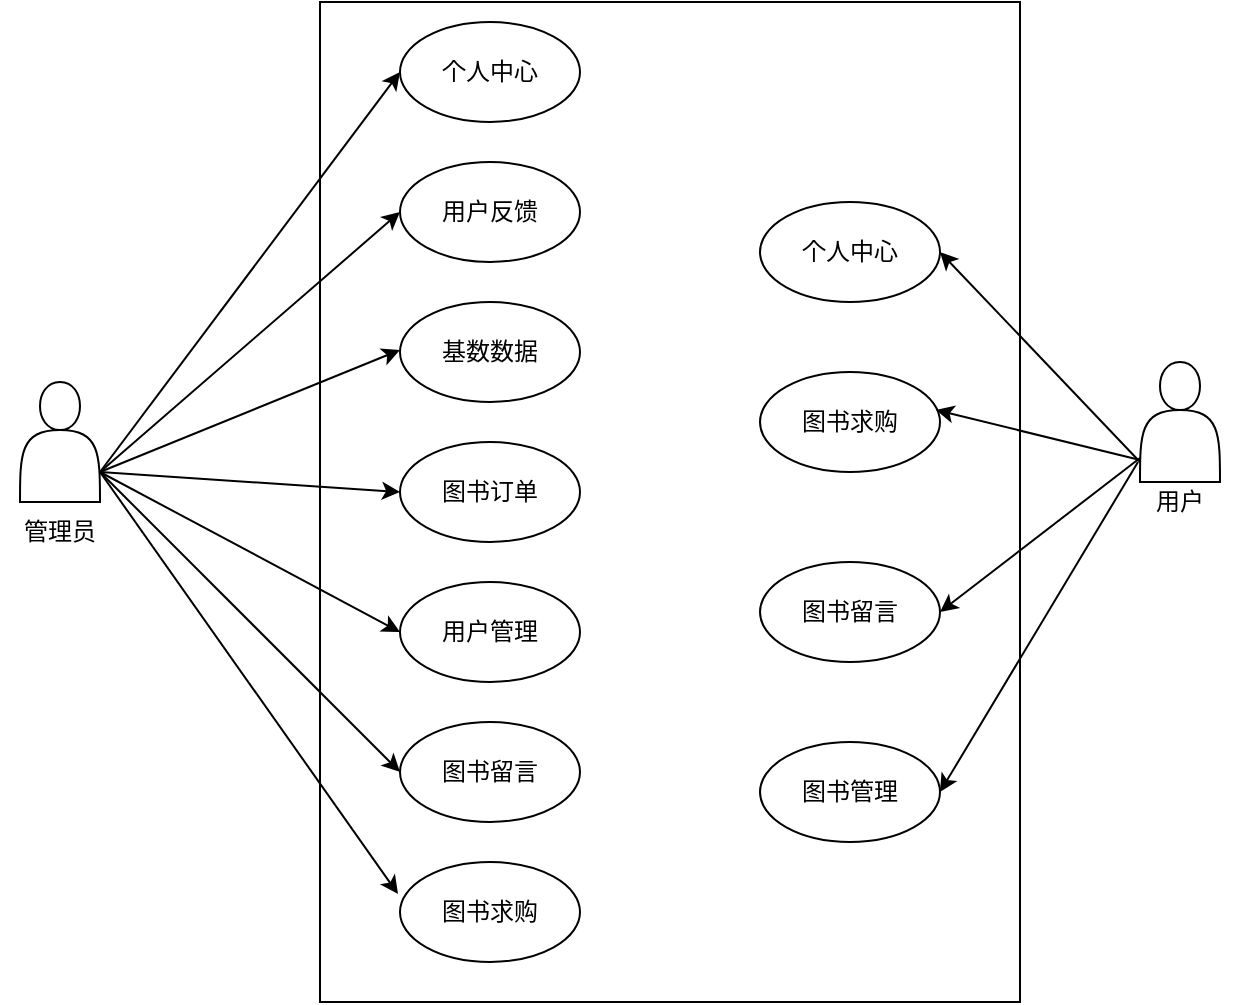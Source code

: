 <mxfile version="26.0.9">
  <diagram name="第 1 页" id="RY9VuhCQBu3e3PKlI8nn">
    <mxGraphModel dx="880" dy="468" grid="1" gridSize="10" guides="1" tooltips="1" connect="1" arrows="1" fold="1" page="1" pageScale="1" pageWidth="827" pageHeight="1169" math="0" shadow="0">
      <root>
        <mxCell id="0" />
        <mxCell id="1" parent="0" />
        <mxCell id="oAwJIYZqnAKYbgzXVkFr-1" value="" style="rounded=0;whiteSpace=wrap;html=1;" vertex="1" parent="1">
          <mxGeometry x="270" y="60" width="350" height="500" as="geometry" />
        </mxCell>
        <mxCell id="oAwJIYZqnAKYbgzXVkFr-2" value="个人中心" style="ellipse;whiteSpace=wrap;html=1;" vertex="1" parent="1">
          <mxGeometry x="310" y="70" width="90" height="50" as="geometry" />
        </mxCell>
        <mxCell id="oAwJIYZqnAKYbgzXVkFr-3" value="用户反馈" style="ellipse;whiteSpace=wrap;html=1;" vertex="1" parent="1">
          <mxGeometry x="310" y="140" width="90" height="50" as="geometry" />
        </mxCell>
        <mxCell id="oAwJIYZqnAKYbgzXVkFr-4" value="基数数据" style="ellipse;whiteSpace=wrap;html=1;" vertex="1" parent="1">
          <mxGeometry x="310" y="210" width="90" height="50" as="geometry" />
        </mxCell>
        <mxCell id="oAwJIYZqnAKYbgzXVkFr-5" value="图书订单" style="ellipse;whiteSpace=wrap;html=1;" vertex="1" parent="1">
          <mxGeometry x="310" y="280" width="90" height="50" as="geometry" />
        </mxCell>
        <mxCell id="oAwJIYZqnAKYbgzXVkFr-6" value="用户管理" style="ellipse;whiteSpace=wrap;html=1;" vertex="1" parent="1">
          <mxGeometry x="310" y="350" width="90" height="50" as="geometry" />
        </mxCell>
        <mxCell id="oAwJIYZqnAKYbgzXVkFr-7" value="图书留言" style="ellipse;whiteSpace=wrap;html=1;" vertex="1" parent="1">
          <mxGeometry x="310" y="420" width="90" height="50" as="geometry" />
        </mxCell>
        <mxCell id="oAwJIYZqnAKYbgzXVkFr-8" value="图书求购" style="ellipse;whiteSpace=wrap;html=1;" vertex="1" parent="1">
          <mxGeometry x="310" y="490" width="90" height="50" as="geometry" />
        </mxCell>
        <mxCell id="oAwJIYZqnAKYbgzXVkFr-10" style="rounded=0;orthogonalLoop=1;jettySize=auto;html=1;entryX=0;entryY=0.5;entryDx=0;entryDy=0;exitX=1;exitY=0.75;exitDx=0;exitDy=0;" edge="1" parent="1" source="oAwJIYZqnAKYbgzXVkFr-15" target="oAwJIYZqnAKYbgzXVkFr-2">
          <mxGeometry relative="1" as="geometry">
            <mxPoint x="150" y="255" as="sourcePoint" />
          </mxGeometry>
        </mxCell>
        <mxCell id="oAwJIYZqnAKYbgzXVkFr-11" style="rounded=0;orthogonalLoop=1;jettySize=auto;html=1;entryX=0;entryY=0.5;entryDx=0;entryDy=0;exitX=1;exitY=0.75;exitDx=0;exitDy=0;" edge="1" parent="1" source="oAwJIYZqnAKYbgzXVkFr-15" target="oAwJIYZqnAKYbgzXVkFr-3">
          <mxGeometry relative="1" as="geometry">
            <mxPoint x="150" y="261" as="sourcePoint" />
            <mxPoint x="320" y="105" as="targetPoint" />
          </mxGeometry>
        </mxCell>
        <mxCell id="oAwJIYZqnAKYbgzXVkFr-12" style="rounded=0;orthogonalLoop=1;jettySize=auto;html=1;entryX=0;entryY=0.5;entryDx=0;entryDy=0;exitX=1;exitY=0.75;exitDx=0;exitDy=0;" edge="1" parent="1" source="oAwJIYZqnAKYbgzXVkFr-15">
          <mxGeometry relative="1" as="geometry">
            <mxPoint x="150" y="260" as="sourcePoint" />
            <mxPoint x="310" y="234" as="targetPoint" />
          </mxGeometry>
        </mxCell>
        <mxCell id="oAwJIYZqnAKYbgzXVkFr-15" value="" style="shape=actor;whiteSpace=wrap;html=1;" vertex="1" parent="1">
          <mxGeometry x="120" y="250" width="40" height="60" as="geometry" />
        </mxCell>
        <mxCell id="oAwJIYZqnAKYbgzXVkFr-16" value="管理员" style="text;html=1;align=center;verticalAlign=middle;whiteSpace=wrap;rounded=0;" vertex="1" parent="1">
          <mxGeometry x="110" y="310" width="60" height="30" as="geometry" />
        </mxCell>
        <mxCell id="oAwJIYZqnAKYbgzXVkFr-18" style="rounded=0;orthogonalLoop=1;jettySize=auto;html=1;entryX=0;entryY=0.5;entryDx=0;entryDy=0;exitX=1;exitY=0.75;exitDx=0;exitDy=0;" edge="1" parent="1" source="oAwJIYZqnAKYbgzXVkFr-15" target="oAwJIYZqnAKYbgzXVkFr-5">
          <mxGeometry relative="1" as="geometry">
            <mxPoint x="160" y="270" as="sourcePoint" />
            <mxPoint x="320" y="244" as="targetPoint" />
          </mxGeometry>
        </mxCell>
        <mxCell id="oAwJIYZqnAKYbgzXVkFr-19" style="rounded=0;orthogonalLoop=1;jettySize=auto;html=1;entryX=0;entryY=0.5;entryDx=0;entryDy=0;exitX=1;exitY=0.75;exitDx=0;exitDy=0;" edge="1" parent="1" source="oAwJIYZqnAKYbgzXVkFr-15" target="oAwJIYZqnAKYbgzXVkFr-6">
          <mxGeometry relative="1" as="geometry">
            <mxPoint x="150" y="305" as="sourcePoint" />
            <mxPoint x="320" y="315" as="targetPoint" />
          </mxGeometry>
        </mxCell>
        <mxCell id="oAwJIYZqnAKYbgzXVkFr-20" style="rounded=0;orthogonalLoop=1;jettySize=auto;html=1;exitX=1;exitY=0.75;exitDx=0;exitDy=0;entryX=0;entryY=0.5;entryDx=0;entryDy=0;" edge="1" parent="1" source="oAwJIYZqnAKYbgzXVkFr-15" target="oAwJIYZqnAKYbgzXVkFr-7">
          <mxGeometry relative="1" as="geometry">
            <mxPoint x="160" y="315" as="sourcePoint" />
            <mxPoint x="320" y="385" as="targetPoint" />
          </mxGeometry>
        </mxCell>
        <mxCell id="oAwJIYZqnAKYbgzXVkFr-21" style="rounded=0;orthogonalLoop=1;jettySize=auto;html=1;exitX=1;exitY=0.75;exitDx=0;exitDy=0;entryX=-0.011;entryY=0.32;entryDx=0;entryDy=0;entryPerimeter=0;" edge="1" parent="1" source="oAwJIYZqnAKYbgzXVkFr-15" target="oAwJIYZqnAKYbgzXVkFr-8">
          <mxGeometry relative="1" as="geometry">
            <mxPoint x="170" y="325" as="sourcePoint" />
            <mxPoint x="320" y="455" as="targetPoint" />
          </mxGeometry>
        </mxCell>
        <mxCell id="oAwJIYZqnAKYbgzXVkFr-22" value="" style="shape=actor;whiteSpace=wrap;html=1;" vertex="1" parent="1">
          <mxGeometry x="680" y="240" width="40" height="60" as="geometry" />
        </mxCell>
        <mxCell id="oAwJIYZqnAKYbgzXVkFr-23" value="用户" style="text;html=1;align=center;verticalAlign=middle;whiteSpace=wrap;rounded=0;" vertex="1" parent="1">
          <mxGeometry x="670" y="295" width="60" height="30" as="geometry" />
        </mxCell>
        <mxCell id="oAwJIYZqnAKYbgzXVkFr-24" value="个人中心" style="ellipse;whiteSpace=wrap;html=1;" vertex="1" parent="1">
          <mxGeometry x="490" y="160" width="90" height="50" as="geometry" />
        </mxCell>
        <mxCell id="oAwJIYZqnAKYbgzXVkFr-25" value="图书求购" style="ellipse;whiteSpace=wrap;html=1;" vertex="1" parent="1">
          <mxGeometry x="490" y="245" width="90" height="50" as="geometry" />
        </mxCell>
        <mxCell id="oAwJIYZqnAKYbgzXVkFr-26" value="图书留言" style="ellipse;whiteSpace=wrap;html=1;" vertex="1" parent="1">
          <mxGeometry x="490" y="340" width="90" height="50" as="geometry" />
        </mxCell>
        <mxCell id="oAwJIYZqnAKYbgzXVkFr-27" value="图书管理" style="ellipse;whiteSpace=wrap;html=1;" vertex="1" parent="1">
          <mxGeometry x="490" y="430" width="90" height="50" as="geometry" />
        </mxCell>
        <mxCell id="oAwJIYZqnAKYbgzXVkFr-28" style="rounded=0;orthogonalLoop=1;jettySize=auto;html=1;entryX=1;entryY=0.5;entryDx=0;entryDy=0;" edge="1" parent="1" target="oAwJIYZqnAKYbgzXVkFr-24">
          <mxGeometry relative="1" as="geometry">
            <mxPoint x="680" y="290" as="sourcePoint" />
            <mxPoint x="320" y="105" as="targetPoint" />
          </mxGeometry>
        </mxCell>
        <mxCell id="oAwJIYZqnAKYbgzXVkFr-29" style="rounded=0;orthogonalLoop=1;jettySize=auto;html=1;entryX=0.978;entryY=0.38;entryDx=0;entryDy=0;entryPerimeter=0;exitX=0.167;exitY=-0.2;exitDx=0;exitDy=0;exitPerimeter=0;" edge="1" parent="1" source="oAwJIYZqnAKYbgzXVkFr-23" target="oAwJIYZqnAKYbgzXVkFr-25">
          <mxGeometry relative="1" as="geometry">
            <mxPoint x="690" y="289" as="sourcePoint" />
            <mxPoint x="590" y="195" as="targetPoint" />
          </mxGeometry>
        </mxCell>
        <mxCell id="oAwJIYZqnAKYbgzXVkFr-30" style="rounded=0;orthogonalLoop=1;jettySize=auto;html=1;entryX=1;entryY=0.5;entryDx=0;entryDy=0;exitX=0.167;exitY=-0.233;exitDx=0;exitDy=0;exitPerimeter=0;" edge="1" parent="1" source="oAwJIYZqnAKYbgzXVkFr-23" target="oAwJIYZqnAKYbgzXVkFr-26">
          <mxGeometry relative="1" as="geometry">
            <mxPoint x="700" y="299" as="sourcePoint" />
            <mxPoint x="588" y="274" as="targetPoint" />
          </mxGeometry>
        </mxCell>
        <mxCell id="oAwJIYZqnAKYbgzXVkFr-31" style="rounded=0;orthogonalLoop=1;jettySize=auto;html=1;exitX=0.15;exitY=-0.167;exitDx=0;exitDy=0;exitPerimeter=0;entryX=1;entryY=0.5;entryDx=0;entryDy=0;" edge="1" parent="1" source="oAwJIYZqnAKYbgzXVkFr-23" target="oAwJIYZqnAKYbgzXVkFr-27">
          <mxGeometry relative="1" as="geometry">
            <mxPoint x="710" y="309" as="sourcePoint" />
            <mxPoint x="590" y="375" as="targetPoint" />
          </mxGeometry>
        </mxCell>
      </root>
    </mxGraphModel>
  </diagram>
</mxfile>
